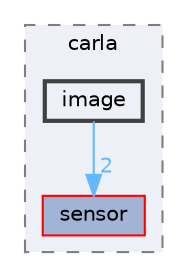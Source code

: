 digraph "image"
{
 // INTERACTIVE_SVG=YES
 // LATEX_PDF_SIZE
  bgcolor="transparent";
  edge [fontname=Helvetica,fontsize=10,labelfontname=Helvetica,labelfontsize=10];
  node [fontname=Helvetica,fontsize=10,shape=box,height=0.2,width=0.4];
  compound=true
  subgraph clusterdir_b14cdd661f9a7048a44f1771cd402401 {
    graph [ bgcolor="#edf0f7", pencolor="grey50", label="carla", fontname=Helvetica,fontsize=10 style="filled,dashed", URL="dir_b14cdd661f9a7048a44f1771cd402401.html",tooltip=""]
  dir_8b842c0ad24262c95de16c440fd51527 [label="sensor", fillcolor="#a2b4d6", color="red", style="filled", URL="dir_8b842c0ad24262c95de16c440fd51527.html",tooltip=""];
  dir_f5e43f88654384cf885b20b39b543425 [label="image", fillcolor="#edf0f7", color="grey25", style="filled,bold", URL="dir_f5e43f88654384cf885b20b39b543425.html",tooltip=""];
  }
  dir_f5e43f88654384cf885b20b39b543425->dir_8b842c0ad24262c95de16c440fd51527 [headlabel="2", labeldistance=1.5 headhref="dir_000019_000049.html" href="dir_000019_000049.html" color="steelblue1" fontcolor="steelblue1"];
}
